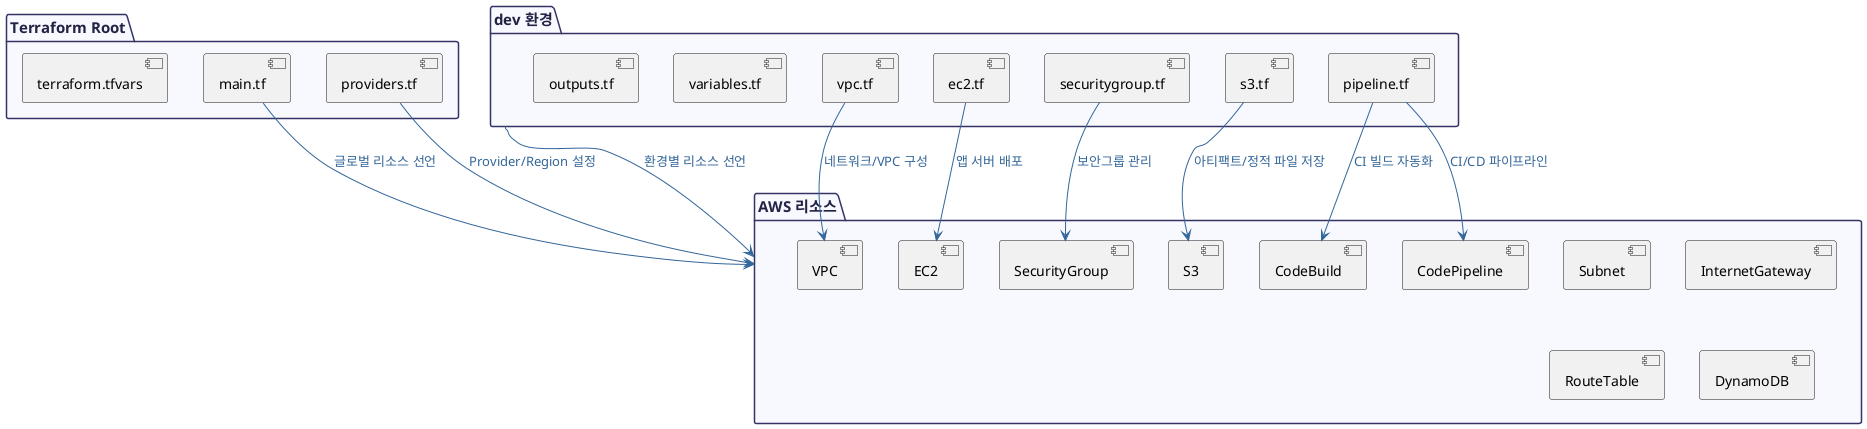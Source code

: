 @startuml
' 스타일
skinparam package {
  BackgroundColor #F8F8FF
  BorderColor #333366
  FontColor #222244
  FontSize 15
}
skinparam rectangle {
  BackgroundColor #F0F8FF
  BorderColor #333366
  FontColor #222244
}
skinparam ArrowColor #336699
skinparam ArrowFontColor #336699
skinparam ArrowFontSize 13

' 주요 패키지
package "Terraform Root" {
  [main.tf]
  [providers.tf]
  [terraform.tfvars]
}

package "dev 환경" {
  [vpc.tf]
  [ec2.tf]
  [securitygroup.tf]
  [s3.tf]
  [pipeline.tf]
  [variables.tf]
  [outputs.tf]
}

package "AWS 리소스" {
  [VPC]
  [Subnet]
  [InternetGateway]
  [RouteTable]
  [EC2]
  [SecurityGroup]
  [S3]
  [DynamoDB]
  [CodeBuild]
  [CodePipeline]
}

' 관계 및 설명
[main.tf] --> [AWS 리소스] : "글로벌 리소스 선언"
[providers.tf] --> [AWS 리소스] : "Provider/Region 설정"
[dev 환경] --> [AWS 리소스] : "환경별 리소스 선언"
[pipeline.tf] --> [CodeBuild] : "CI 빌드 자동화"
[pipeline.tf] --> [CodePipeline] : "CI/CD 파이프라인"
[ec2.tf] --> [EC2] : "앱 서버 배포"
[vpc.tf] --> [VPC] : "네트워크/VPC 구성"
[s3.tf] --> [S3] : "아티팩트/정적 파일 저장"
[securitygroup.tf] --> [SecurityGroup] : "보안그룹 관리"
@enduml
